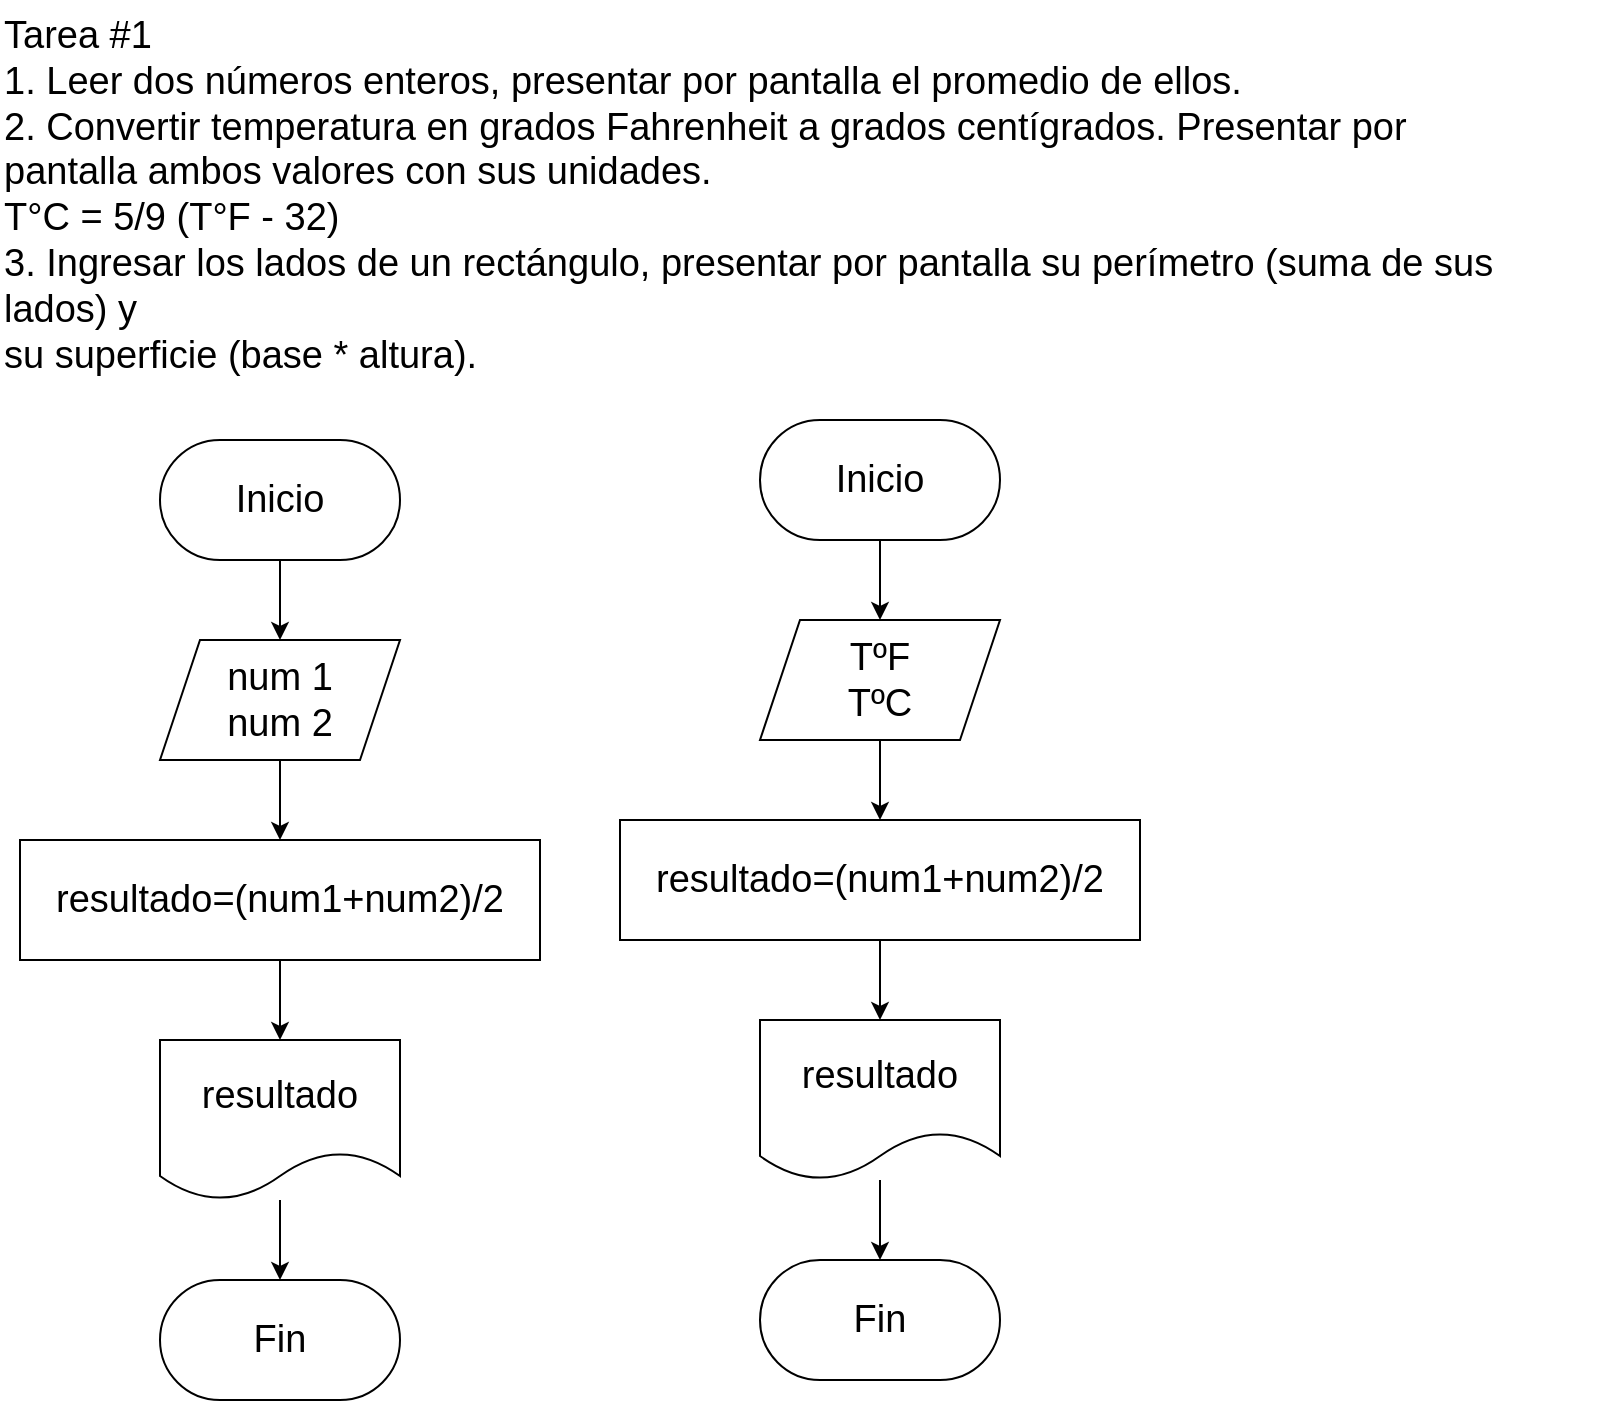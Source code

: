 <mxfile version="20.3.3" type="device"><diagram id="Ff65zqaEsvXYDvEJbuVi" name="Página-1"><mxGraphModel dx="1240" dy="643" grid="1" gridSize="10" guides="1" tooltips="1" connect="1" arrows="1" fold="1" page="1" pageScale="1" pageWidth="827" pageHeight="1169" math="0" shadow="0"><root><mxCell id="0"/><mxCell id="1" parent="0"/><mxCell id="9NJUfA4vk7Qb3kFWpFI1-7" style="edgeStyle=orthogonalEdgeStyle;rounded=0;orthogonalLoop=1;jettySize=auto;html=1;exitX=0.5;exitY=1;exitDx=0;exitDy=0;entryX=0.5;entryY=0;entryDx=0;entryDy=0;fontSize=19;" edge="1" parent="1" source="9NJUfA4vk7Qb3kFWpFI1-1" target="9NJUfA4vk7Qb3kFWpFI1-3"><mxGeometry relative="1" as="geometry"/></mxCell><mxCell id="9NJUfA4vk7Qb3kFWpFI1-1" value="&lt;font style=&quot;font-size: 19px;&quot;&gt;Inicio&lt;/font&gt;" style="rounded=1;whiteSpace=wrap;html=1;arcSize=50;" vertex="1" parent="1"><mxGeometry x="80" y="220" width="120" height="60" as="geometry"/></mxCell><mxCell id="9NJUfA4vk7Qb3kFWpFI1-2" value="Tarea #1&#10;1. Leer dos números enteros, presentar por pantalla el promedio de ellos.&#10;2. Convertir temperatura en grados Fahrenheit a grados centígrados. Presentar por&#10;pantalla ambos valores con sus unidades.&#10;T°C = 5/9 (T°F - 32)&#10;3. Ingresar los lados de un rectángulo, presentar por pantalla su perímetro (suma de sus lados) y&#10;su superficie (base * altura)." style="text;whiteSpace=wrap;html=1;fontSize=19;" vertex="1" parent="1"><mxGeometry width="800" height="250" as="geometry"/></mxCell><mxCell id="9NJUfA4vk7Qb3kFWpFI1-8" style="edgeStyle=orthogonalEdgeStyle;rounded=0;orthogonalLoop=1;jettySize=auto;html=1;exitX=0.5;exitY=1;exitDx=0;exitDy=0;entryX=0.5;entryY=0;entryDx=0;entryDy=0;fontSize=19;" edge="1" parent="1" source="9NJUfA4vk7Qb3kFWpFI1-3" target="9NJUfA4vk7Qb3kFWpFI1-4"><mxGeometry relative="1" as="geometry"/></mxCell><mxCell id="9NJUfA4vk7Qb3kFWpFI1-3" value="num 1&lt;br&gt;num 2" style="shape=parallelogram;perimeter=parallelogramPerimeter;whiteSpace=wrap;html=1;fixedSize=1;fontSize=19;" vertex="1" parent="1"><mxGeometry x="80" y="320" width="120" height="60" as="geometry"/></mxCell><mxCell id="9NJUfA4vk7Qb3kFWpFI1-9" style="edgeStyle=orthogonalEdgeStyle;rounded=0;orthogonalLoop=1;jettySize=auto;html=1;exitX=0.5;exitY=1;exitDx=0;exitDy=0;entryX=0.5;entryY=0;entryDx=0;entryDy=0;fontSize=19;" edge="1" parent="1" source="9NJUfA4vk7Qb3kFWpFI1-4" target="9NJUfA4vk7Qb3kFWpFI1-5"><mxGeometry relative="1" as="geometry"/></mxCell><mxCell id="9NJUfA4vk7Qb3kFWpFI1-4" value="resultado=(num1+num2)/2" style="rounded=0;whiteSpace=wrap;html=1;fontSize=19;" vertex="1" parent="1"><mxGeometry x="10" y="420" width="260" height="60" as="geometry"/></mxCell><mxCell id="9NJUfA4vk7Qb3kFWpFI1-10" style="edgeStyle=orthogonalEdgeStyle;rounded=0;orthogonalLoop=1;jettySize=auto;html=1;fontSize=19;entryX=0.5;entryY=0;entryDx=0;entryDy=0;" edge="1" parent="1" source="9NJUfA4vk7Qb3kFWpFI1-5" target="9NJUfA4vk7Qb3kFWpFI1-6"><mxGeometry relative="1" as="geometry"><mxPoint x="140" y="610" as="targetPoint"/></mxGeometry></mxCell><mxCell id="9NJUfA4vk7Qb3kFWpFI1-5" value="resultado" style="shape=document;whiteSpace=wrap;html=1;boundedLbl=1;fontSize=19;" vertex="1" parent="1"><mxGeometry x="80" y="520" width="120" height="80" as="geometry"/></mxCell><mxCell id="9NJUfA4vk7Qb3kFWpFI1-6" value="&lt;font style=&quot;font-size: 19px;&quot;&gt;Fin&lt;/font&gt;" style="rounded=1;whiteSpace=wrap;html=1;arcSize=50;" vertex="1" parent="1"><mxGeometry x="80" y="640" width="120" height="60" as="geometry"/></mxCell><mxCell id="9NJUfA4vk7Qb3kFWpFI1-11" style="edgeStyle=orthogonalEdgeStyle;rounded=0;orthogonalLoop=1;jettySize=auto;html=1;exitX=0.5;exitY=1;exitDx=0;exitDy=0;entryX=0.5;entryY=0;entryDx=0;entryDy=0;fontSize=19;" edge="1" parent="1" source="9NJUfA4vk7Qb3kFWpFI1-12" target="9NJUfA4vk7Qb3kFWpFI1-14"><mxGeometry relative="1" as="geometry"/></mxCell><mxCell id="9NJUfA4vk7Qb3kFWpFI1-12" value="&lt;font style=&quot;font-size: 19px;&quot;&gt;Inicio&lt;/font&gt;" style="rounded=1;whiteSpace=wrap;html=1;arcSize=50;" vertex="1" parent="1"><mxGeometry x="380" y="210" width="120" height="60" as="geometry"/></mxCell><mxCell id="9NJUfA4vk7Qb3kFWpFI1-13" style="edgeStyle=orthogonalEdgeStyle;rounded=0;orthogonalLoop=1;jettySize=auto;html=1;exitX=0.5;exitY=1;exitDx=0;exitDy=0;entryX=0.5;entryY=0;entryDx=0;entryDy=0;fontSize=19;" edge="1" parent="1" source="9NJUfA4vk7Qb3kFWpFI1-14" target="9NJUfA4vk7Qb3kFWpFI1-16"><mxGeometry relative="1" as="geometry"/></mxCell><mxCell id="9NJUfA4vk7Qb3kFWpFI1-14" value="TºF&lt;br&gt;TºC" style="shape=parallelogram;perimeter=parallelogramPerimeter;whiteSpace=wrap;html=1;fixedSize=1;fontSize=19;" vertex="1" parent="1"><mxGeometry x="380" y="310" width="120" height="60" as="geometry"/></mxCell><mxCell id="9NJUfA4vk7Qb3kFWpFI1-15" style="edgeStyle=orthogonalEdgeStyle;rounded=0;orthogonalLoop=1;jettySize=auto;html=1;exitX=0.5;exitY=1;exitDx=0;exitDy=0;entryX=0.5;entryY=0;entryDx=0;entryDy=0;fontSize=19;" edge="1" parent="1" source="9NJUfA4vk7Qb3kFWpFI1-16" target="9NJUfA4vk7Qb3kFWpFI1-18"><mxGeometry relative="1" as="geometry"/></mxCell><mxCell id="9NJUfA4vk7Qb3kFWpFI1-16" value="resultado=(num1+num2)/2" style="rounded=0;whiteSpace=wrap;html=1;fontSize=19;" vertex="1" parent="1"><mxGeometry x="310" y="410" width="260" height="60" as="geometry"/></mxCell><mxCell id="9NJUfA4vk7Qb3kFWpFI1-17" style="edgeStyle=orthogonalEdgeStyle;rounded=0;orthogonalLoop=1;jettySize=auto;html=1;fontSize=19;entryX=0.5;entryY=0;entryDx=0;entryDy=0;" edge="1" parent="1" source="9NJUfA4vk7Qb3kFWpFI1-18" target="9NJUfA4vk7Qb3kFWpFI1-19"><mxGeometry relative="1" as="geometry"><mxPoint x="440" y="600" as="targetPoint"/></mxGeometry></mxCell><mxCell id="9NJUfA4vk7Qb3kFWpFI1-18" value="resultado" style="shape=document;whiteSpace=wrap;html=1;boundedLbl=1;fontSize=19;" vertex="1" parent="1"><mxGeometry x="380" y="510" width="120" height="80" as="geometry"/></mxCell><mxCell id="9NJUfA4vk7Qb3kFWpFI1-19" value="&lt;font style=&quot;font-size: 19px;&quot;&gt;Fin&lt;/font&gt;" style="rounded=1;whiteSpace=wrap;html=1;arcSize=50;" vertex="1" parent="1"><mxGeometry x="380" y="630" width="120" height="60" as="geometry"/></mxCell></root></mxGraphModel></diagram></mxfile>